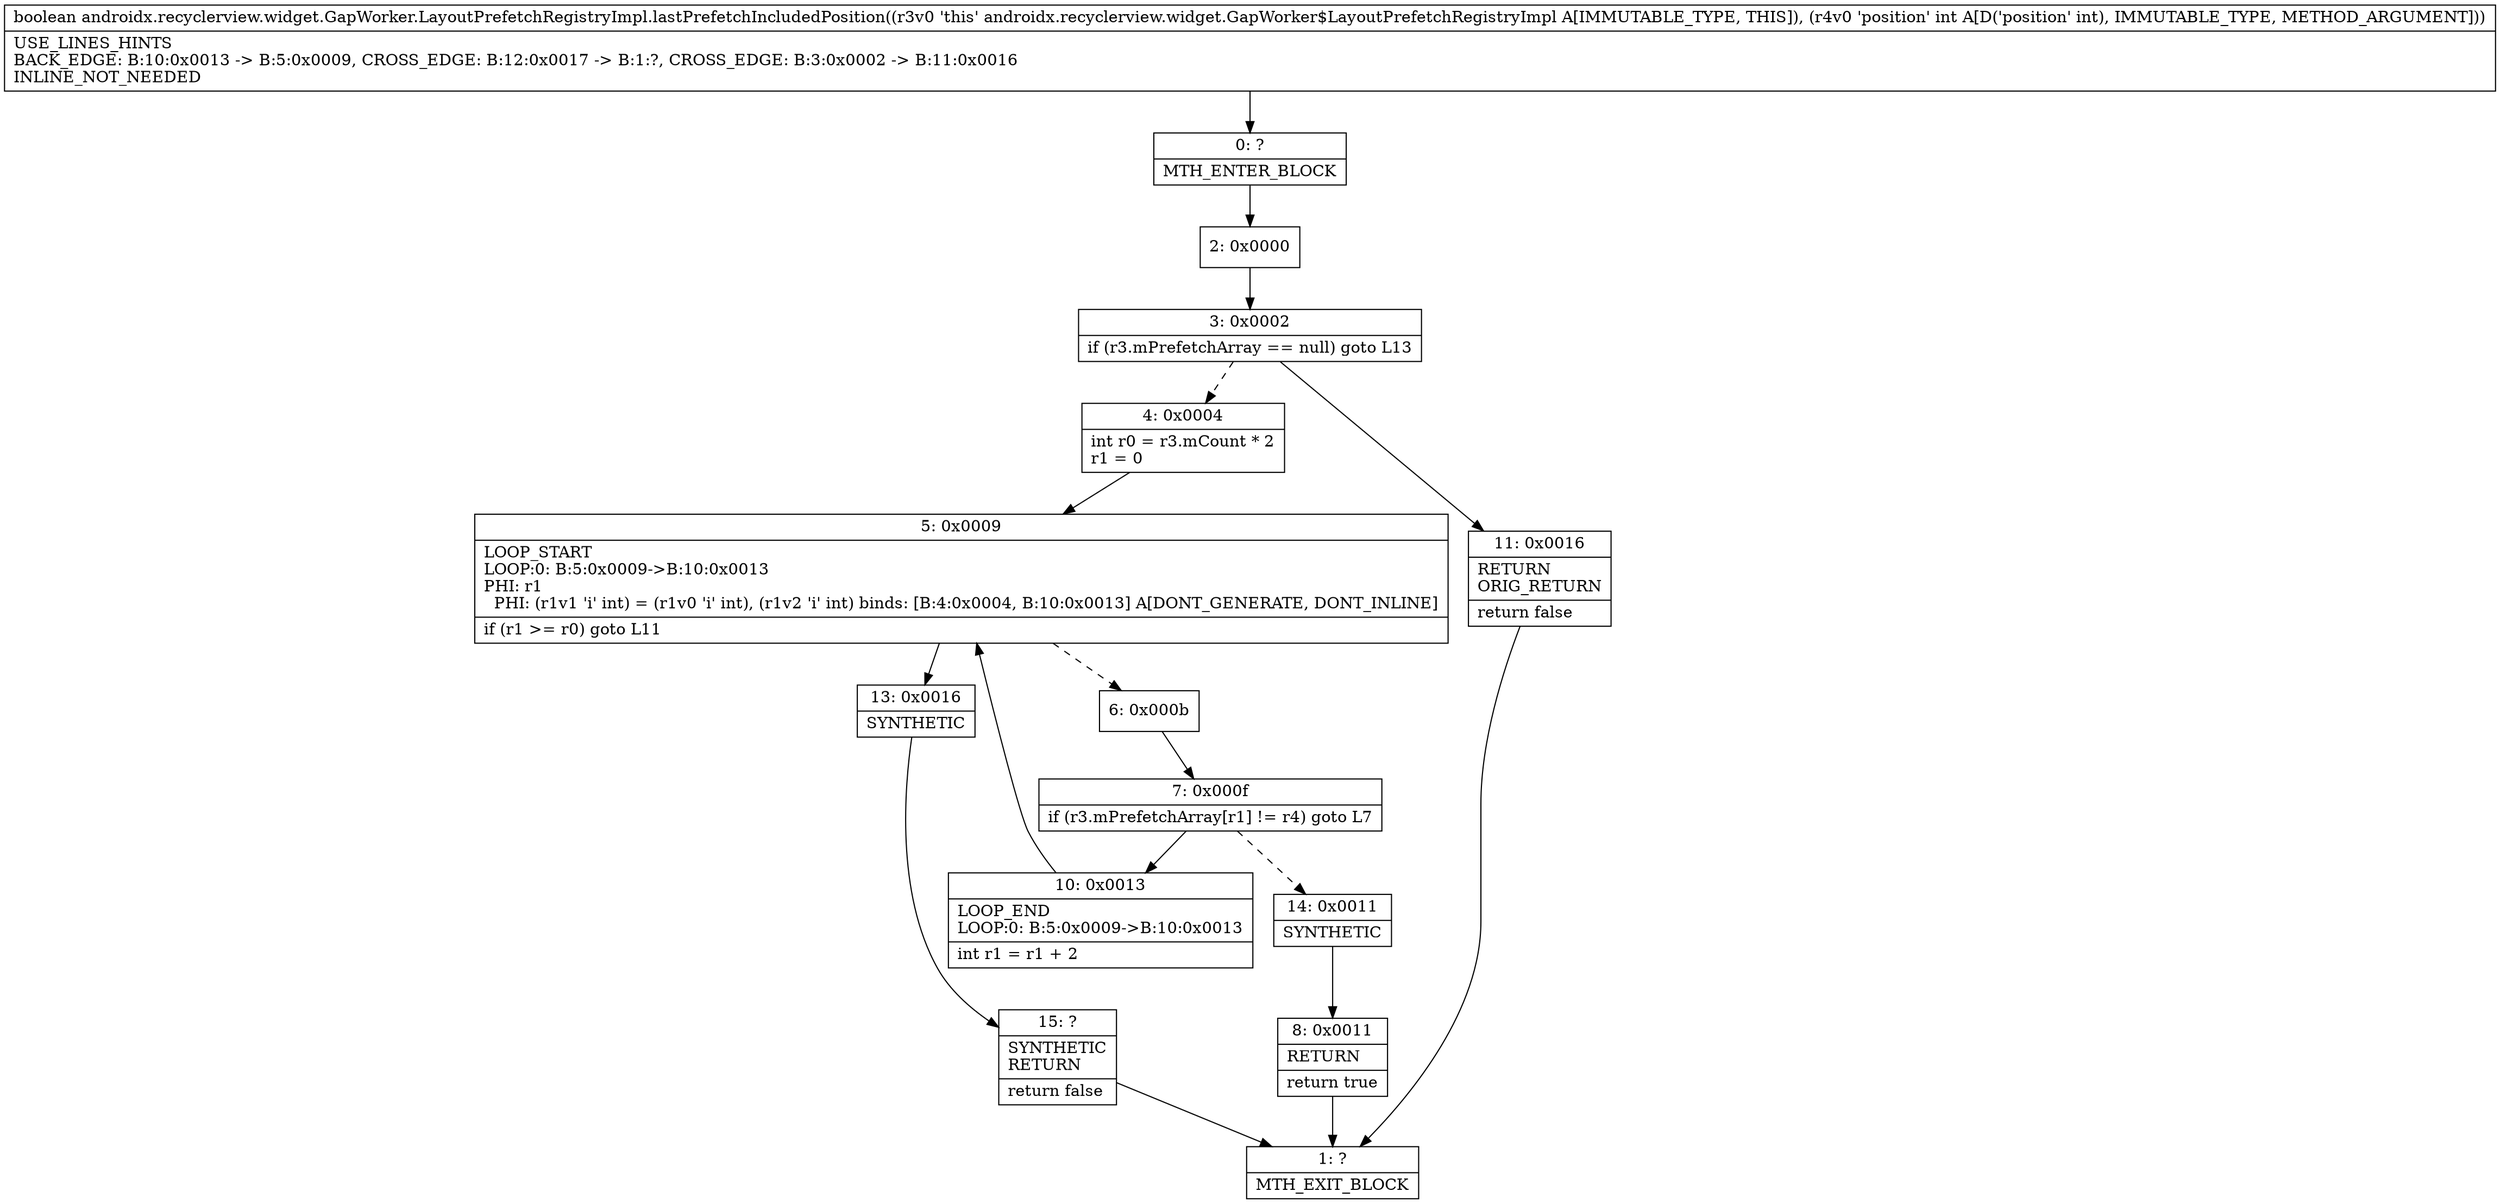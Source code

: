 digraph "CFG forandroidx.recyclerview.widget.GapWorker.LayoutPrefetchRegistryImpl.lastPrefetchIncludedPosition(I)Z" {
Node_0 [shape=record,label="{0\:\ ?|MTH_ENTER_BLOCK\l}"];
Node_2 [shape=record,label="{2\:\ 0x0000}"];
Node_3 [shape=record,label="{3\:\ 0x0002|if (r3.mPrefetchArray == null) goto L13\l}"];
Node_4 [shape=record,label="{4\:\ 0x0004|int r0 = r3.mCount * 2\lr1 = 0\l}"];
Node_5 [shape=record,label="{5\:\ 0x0009|LOOP_START\lLOOP:0: B:5:0x0009\-\>B:10:0x0013\lPHI: r1 \l  PHI: (r1v1 'i' int) = (r1v0 'i' int), (r1v2 'i' int) binds: [B:4:0x0004, B:10:0x0013] A[DONT_GENERATE, DONT_INLINE]\l|if (r1 \>= r0) goto L11\l}"];
Node_6 [shape=record,label="{6\:\ 0x000b}"];
Node_7 [shape=record,label="{7\:\ 0x000f|if (r3.mPrefetchArray[r1] != r4) goto L7\l}"];
Node_10 [shape=record,label="{10\:\ 0x0013|LOOP_END\lLOOP:0: B:5:0x0009\-\>B:10:0x0013\l|int r1 = r1 + 2\l}"];
Node_14 [shape=record,label="{14\:\ 0x0011|SYNTHETIC\l}"];
Node_8 [shape=record,label="{8\:\ 0x0011|RETURN\l|return true\l}"];
Node_1 [shape=record,label="{1\:\ ?|MTH_EXIT_BLOCK\l}"];
Node_13 [shape=record,label="{13\:\ 0x0016|SYNTHETIC\l}"];
Node_15 [shape=record,label="{15\:\ ?|SYNTHETIC\lRETURN\l|return false\l}"];
Node_11 [shape=record,label="{11\:\ 0x0016|RETURN\lORIG_RETURN\l|return false\l}"];
MethodNode[shape=record,label="{boolean androidx.recyclerview.widget.GapWorker.LayoutPrefetchRegistryImpl.lastPrefetchIncludedPosition((r3v0 'this' androidx.recyclerview.widget.GapWorker$LayoutPrefetchRegistryImpl A[IMMUTABLE_TYPE, THIS]), (r4v0 'position' int A[D('position' int), IMMUTABLE_TYPE, METHOD_ARGUMENT]))  | USE_LINES_HINTS\lBACK_EDGE: B:10:0x0013 \-\> B:5:0x0009, CROSS_EDGE: B:12:0x0017 \-\> B:1:?, CROSS_EDGE: B:3:0x0002 \-\> B:11:0x0016\lINLINE_NOT_NEEDED\l}"];
MethodNode -> Node_0;Node_0 -> Node_2;
Node_2 -> Node_3;
Node_3 -> Node_4[style=dashed];
Node_3 -> Node_11;
Node_4 -> Node_5;
Node_5 -> Node_6[style=dashed];
Node_5 -> Node_13;
Node_6 -> Node_7;
Node_7 -> Node_10;
Node_7 -> Node_14[style=dashed];
Node_10 -> Node_5;
Node_14 -> Node_8;
Node_8 -> Node_1;
Node_13 -> Node_15;
Node_15 -> Node_1;
Node_11 -> Node_1;
}

